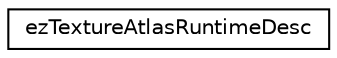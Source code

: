 digraph "Graphical Class Hierarchy"
{
 // LATEX_PDF_SIZE
  edge [fontname="Helvetica",fontsize="10",labelfontname="Helvetica",labelfontsize="10"];
  node [fontname="Helvetica",fontsize="10",shape=record];
  rankdir="LR";
  Node0 [label="ezTextureAtlasRuntimeDesc",height=0.2,width=0.4,color="black", fillcolor="white", style="filled",URL="$dd/de7/structez_texture_atlas_runtime_desc.htm",tooltip=" "];
}
